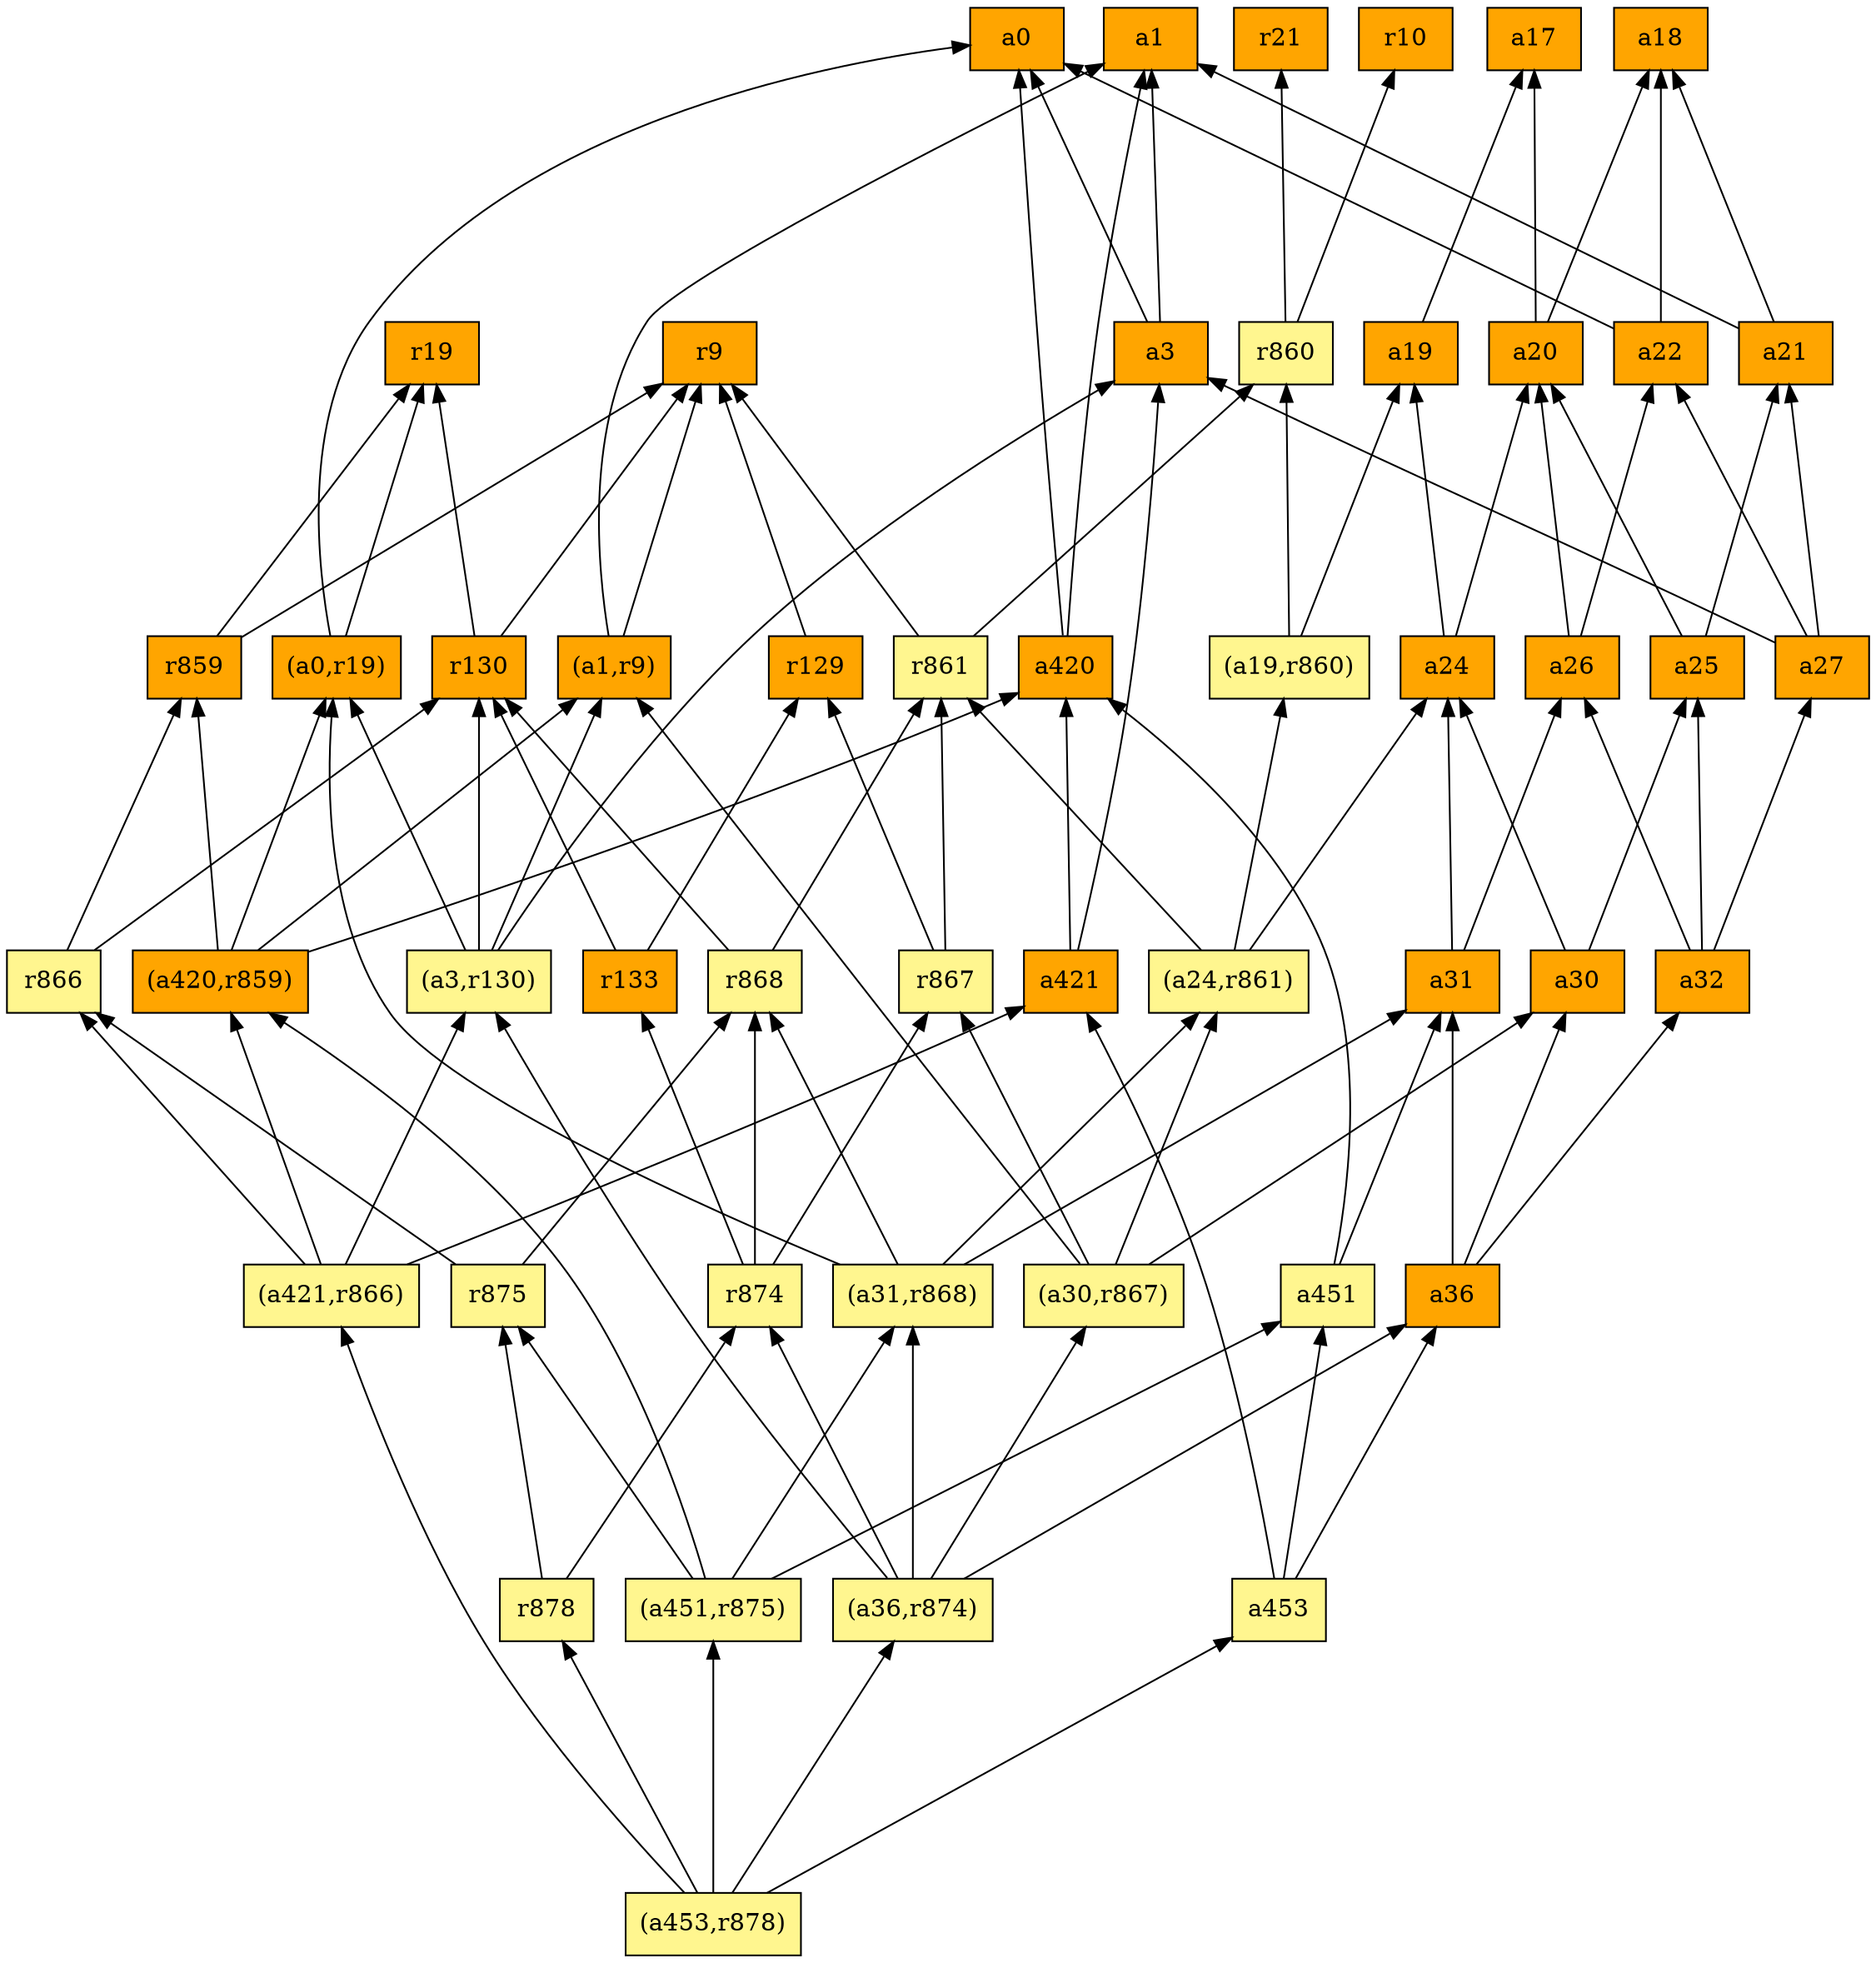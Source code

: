 digraph G {
rankdir=BT;ranksep="2.0";
"(a1,r9)" [shape=record,fillcolor=orange,style=filled,label="{(a1,r9)}"];
"r878" [shape=record,fillcolor=khaki1,style=filled,label="{r878}"];
"a36" [shape=record,fillcolor=orange,style=filled,label="{a36}"];
"a32" [shape=record,fillcolor=orange,style=filled,label="{a32}"];
"a3" [shape=record,fillcolor=orange,style=filled,label="{a3}"];
"r866" [shape=record,fillcolor=khaki1,style=filled,label="{r866}"];
"r9" [shape=record,fillcolor=orange,style=filled,label="{r9}"];
"a21" [shape=record,fillcolor=orange,style=filled,label="{a21}"];
"a31" [shape=record,fillcolor=orange,style=filled,label="{a31}"];
"r867" [shape=record,fillcolor=khaki1,style=filled,label="{r867}"];
"a20" [shape=record,fillcolor=orange,style=filled,label="{a20}"];
"r21" [shape=record,fillcolor=orange,style=filled,label="{r21}"];
"a26" [shape=record,fillcolor=orange,style=filled,label="{a26}"];
"(a31,r868)" [shape=record,fillcolor=khaki1,style=filled,label="{(a31,r868)}"];
"a453" [shape=record,fillcolor=khaki1,style=filled,label="{a453}"];
"a451" [shape=record,fillcolor=khaki1,style=filled,label="{a451}"];
"(a24,r861)" [shape=record,fillcolor=khaki1,style=filled,label="{(a24,r861)}"];
"(a19,r860)" [shape=record,fillcolor=khaki1,style=filled,label="{(a19,r860)}"];
"r860" [shape=record,fillcolor=khaki1,style=filled,label="{r860}"];
"r130" [shape=record,fillcolor=orange,style=filled,label="{r130}"];
"(a451,r875)" [shape=record,fillcolor=khaki1,style=filled,label="{(a451,r875)}"];
"r129" [shape=record,fillcolor=orange,style=filled,label="{r129}"];
"(a30,r867)" [shape=record,fillcolor=khaki1,style=filled,label="{(a30,r867)}"];
"a17" [shape=record,fillcolor=orange,style=filled,label="{a17}"];
"a25" [shape=record,fillcolor=orange,style=filled,label="{a25}"];
"r861" [shape=record,fillcolor=khaki1,style=filled,label="{r861}"];
"a24" [shape=record,fillcolor=orange,style=filled,label="{a24}"];
"r875" [shape=record,fillcolor=khaki1,style=filled,label="{r875}"];
"a18" [shape=record,fillcolor=orange,style=filled,label="{a18}"];
"(a36,r874)" [shape=record,fillcolor=khaki1,style=filled,label="{(a36,r874)}"];
"(a421,r866)" [shape=record,fillcolor=khaki1,style=filled,label="{(a421,r866)}"];
"a0" [shape=record,fillcolor=orange,style=filled,label="{a0}"];
"(a453,r878)" [shape=record,fillcolor=khaki1,style=filled,label="{(a453,r878)}"];
"(a420,r859)" [shape=record,fillcolor=orange,style=filled,label="{(a420,r859)}"];
"a22" [shape=record,fillcolor=orange,style=filled,label="{a22}"];
"r874" [shape=record,fillcolor=khaki1,style=filled,label="{r874}"];
"a1" [shape=record,fillcolor=orange,style=filled,label="{a1}"];
"a420" [shape=record,fillcolor=orange,style=filled,label="{a420}"];
"a421" [shape=record,fillcolor=orange,style=filled,label="{a421}"];
"(a0,r19)" [shape=record,fillcolor=orange,style=filled,label="{(a0,r19)}"];
"(a3,r130)" [shape=record,fillcolor=khaki1,style=filled,label="{(a3,r130)}"];
"r19" [shape=record,fillcolor=orange,style=filled,label="{r19}"];
"a19" [shape=record,fillcolor=orange,style=filled,label="{a19}"];
"a27" [shape=record,fillcolor=orange,style=filled,label="{a27}"];
"r868" [shape=record,fillcolor=khaki1,style=filled,label="{r868}"];
"a30" [shape=record,fillcolor=orange,style=filled,label="{a30}"];
"r133" [shape=record,fillcolor=orange,style=filled,label="{r133}"];
"r859" [shape=record,fillcolor=orange,style=filled,label="{r859}"];
"r10" [shape=record,fillcolor=orange,style=filled,label="{r10}"];
"(a1,r9)" -> "r9"
"(a1,r9)" -> "a1"
"r878" -> "r874"
"r878" -> "r875"
"a36" -> "a32"
"a36" -> "a30"
"a36" -> "a31"
"a32" -> "a25"
"a32" -> "a27"
"a32" -> "a26"
"a3" -> "a1"
"a3" -> "a0"
"r866" -> "r130"
"r866" -> "r859"
"a21" -> "a1"
"a21" -> "a18"
"a31" -> "a26"
"a31" -> "a24"
"r867" -> "r129"
"r867" -> "r861"
"a20" -> "a18"
"a20" -> "a17"
"a26" -> "a20"
"a26" -> "a22"
"(a31,r868)" -> "(a0,r19)"
"(a31,r868)" -> "(a24,r861)"
"(a31,r868)" -> "r868"
"(a31,r868)" -> "a31"
"a453" -> "a36"
"a453" -> "a451"
"a453" -> "a421"
"a451" -> "a420"
"a451" -> "a31"
"(a24,r861)" -> "r861"
"(a24,r861)" -> "(a19,r860)"
"(a24,r861)" -> "a24"
"(a19,r860)" -> "a19"
"(a19,r860)" -> "r860"
"r860" -> "r21"
"r860" -> "r10"
"r130" -> "r9"
"r130" -> "r19"
"(a451,r875)" -> "(a31,r868)"
"(a451,r875)" -> "a451"
"(a451,r875)" -> "r875"
"(a451,r875)" -> "(a420,r859)"
"r129" -> "r9"
"(a30,r867)" -> "(a1,r9)"
"(a30,r867)" -> "r867"
"(a30,r867)" -> "(a24,r861)"
"(a30,r867)" -> "a30"
"a25" -> "a20"
"a25" -> "a21"
"r861" -> "r9"
"r861" -> "r860"
"a24" -> "a19"
"a24" -> "a20"
"r875" -> "r868"
"r875" -> "r866"
"(a36,r874)" -> "r874"
"(a36,r874)" -> "(a30,r867)"
"(a36,r874)" -> "a36"
"(a36,r874)" -> "(a3,r130)"
"(a36,r874)" -> "(a31,r868)"
"(a421,r866)" -> "a421"
"(a421,r866)" -> "(a3,r130)"
"(a421,r866)" -> "r866"
"(a421,r866)" -> "(a420,r859)"
"(a453,r878)" -> "(a451,r875)"
"(a453,r878)" -> "r878"
"(a453,r878)" -> "a453"
"(a453,r878)" -> "(a36,r874)"
"(a453,r878)" -> "(a421,r866)"
"(a420,r859)" -> "(a1,r9)"
"(a420,r859)" -> "a420"
"(a420,r859)" -> "(a0,r19)"
"(a420,r859)" -> "r859"
"a22" -> "a0"
"a22" -> "a18"
"r874" -> "r868"
"r874" -> "r867"
"r874" -> "r133"
"a420" -> "a1"
"a420" -> "a0"
"a421" -> "a420"
"a421" -> "a3"
"(a0,r19)" -> "a0"
"(a0,r19)" -> "r19"
"(a3,r130)" -> "r130"
"(a3,r130)" -> "(a1,r9)"
"(a3,r130)" -> "a3"
"(a3,r130)" -> "(a0,r19)"
"a19" -> "a17"
"a27" -> "a3"
"a27" -> "a21"
"a27" -> "a22"
"r868" -> "r130"
"r868" -> "r861"
"a30" -> "a25"
"a30" -> "a24"
"r133" -> "r130"
"r133" -> "r129"
"r859" -> "r9"
"r859" -> "r19"
}
